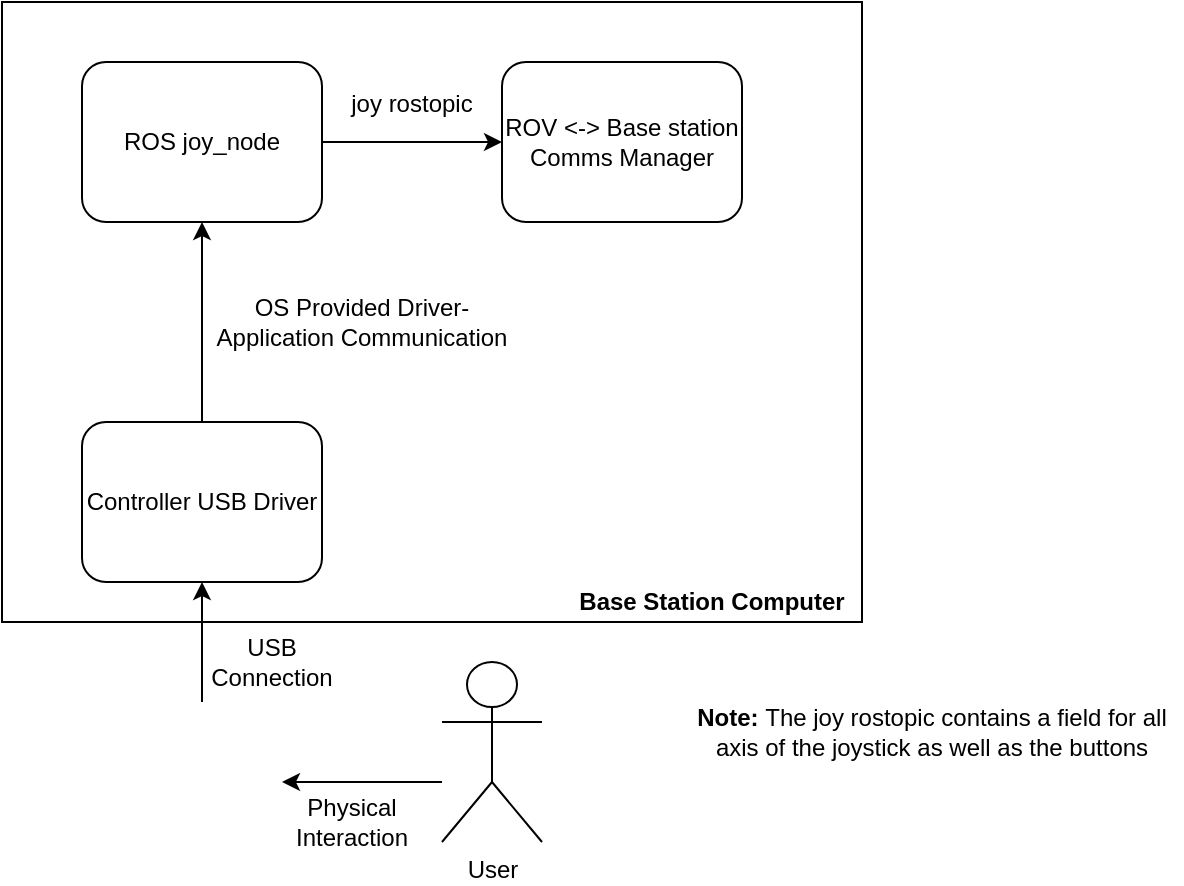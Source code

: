 <mxfile version="12.1.7" type="github" pages="1">
  <diagram id="Cg5TQznFIi2fOIy1NgRE" name="Page-1">
    <mxGraphModel dx="1422" dy="794" grid="1" gridSize="10" guides="1" tooltips="1" connect="1" arrows="1" fold="1" page="1" pageScale="1" pageWidth="1100" pageHeight="850" math="0" shadow="0">
      <root>
        <mxCell id="0"/>
        <mxCell id="1" parent="0"/>
        <mxCell id="4A5gEsoZY53VQ-Z7-Xwo-21" value="" style="rounded=0;whiteSpace=wrap;html=1;" vertex="1" parent="1">
          <mxGeometry x="370" y="240" width="430" height="310" as="geometry"/>
        </mxCell>
        <mxCell id="4A5gEsoZY53VQ-Z7-Xwo-1" value="User" style="shape=umlActor;verticalLabelPosition=bottom;labelBackgroundColor=#ffffff;verticalAlign=top;html=1;outlineConnect=0;" vertex="1" parent="1">
          <mxGeometry x="590" y="570" width="50" height="90" as="geometry"/>
        </mxCell>
        <mxCell id="4A5gEsoZY53VQ-Z7-Xwo-4" value="" style="shape=image;html=1;verticalAlign=top;verticalLabelPosition=bottom;labelBackgroundColor=#ffffff;imageAspect=0;aspect=fixed;image=https://cdn4.iconfinder.com/data/icons/video-game-adicts/1024/videogame_icons-10-128.png" vertex="1" parent="1">
          <mxGeometry x="430" y="590" width="80" height="80" as="geometry"/>
        </mxCell>
        <mxCell id="4A5gEsoZY53VQ-Z7-Xwo-7" value="" style="endArrow=classic;html=1;entryX=1;entryY=0.5;entryDx=0;entryDy=0;" edge="1" parent="1" target="4A5gEsoZY53VQ-Z7-Xwo-4">
          <mxGeometry width="50" height="50" relative="1" as="geometry">
            <mxPoint x="590" y="630" as="sourcePoint"/>
            <mxPoint x="340" y="600" as="targetPoint"/>
          </mxGeometry>
        </mxCell>
        <mxCell id="4A5gEsoZY53VQ-Z7-Xwo-13" style="edgeStyle=orthogonalEdgeStyle;rounded=0;orthogonalLoop=1;jettySize=auto;html=1;exitX=0.5;exitY=0;exitDx=0;exitDy=0;entryX=0.5;entryY=1;entryDx=0;entryDy=0;" edge="1" parent="1" source="4A5gEsoZY53VQ-Z7-Xwo-9" target="4A5gEsoZY53VQ-Z7-Xwo-12">
          <mxGeometry relative="1" as="geometry"/>
        </mxCell>
        <mxCell id="4A5gEsoZY53VQ-Z7-Xwo-9" value="Controller USB Driver" style="rounded=1;whiteSpace=wrap;html=1;" vertex="1" parent="1">
          <mxGeometry x="410" y="450" width="120" height="80" as="geometry"/>
        </mxCell>
        <mxCell id="4A5gEsoZY53VQ-Z7-Xwo-10" style="edgeStyle=orthogonalEdgeStyle;rounded=0;orthogonalLoop=1;jettySize=auto;html=1;exitX=0.5;exitY=0;exitDx=0;exitDy=0;entryX=0.5;entryY=1;entryDx=0;entryDy=0;" edge="1" parent="1" source="4A5gEsoZY53VQ-Z7-Xwo-4" target="4A5gEsoZY53VQ-Z7-Xwo-9">
          <mxGeometry relative="1" as="geometry">
            <mxPoint x="470" y="570" as="targetPoint"/>
          </mxGeometry>
        </mxCell>
        <mxCell id="4A5gEsoZY53VQ-Z7-Xwo-16" style="edgeStyle=orthogonalEdgeStyle;rounded=0;orthogonalLoop=1;jettySize=auto;html=1;exitX=1;exitY=0.5;exitDx=0;exitDy=0;entryX=0;entryY=0.5;entryDx=0;entryDy=0;" edge="1" parent="1" source="4A5gEsoZY53VQ-Z7-Xwo-12" target="4A5gEsoZY53VQ-Z7-Xwo-15">
          <mxGeometry relative="1" as="geometry"/>
        </mxCell>
        <mxCell id="4A5gEsoZY53VQ-Z7-Xwo-12" value="ROS joy_node" style="rounded=1;whiteSpace=wrap;html=1;" vertex="1" parent="1">
          <mxGeometry x="410" y="270" width="120" height="80" as="geometry"/>
        </mxCell>
        <mxCell id="4A5gEsoZY53VQ-Z7-Xwo-15" value="ROV &amp;lt;-&amp;gt; Base station Comms Manager" style="rounded=1;whiteSpace=wrap;html=1;" vertex="1" parent="1">
          <mxGeometry x="620" y="270" width="120" height="80" as="geometry"/>
        </mxCell>
        <mxCell id="4A5gEsoZY53VQ-Z7-Xwo-17" value="joy rostopic" style="text;html=1;strokeColor=none;fillColor=none;align=center;verticalAlign=middle;whiteSpace=wrap;rounded=0;" vertex="1" parent="1">
          <mxGeometry x="525" y="281" width="100" height="20" as="geometry"/>
        </mxCell>
        <mxCell id="4A5gEsoZY53VQ-Z7-Xwo-19" value="OS Provided Driver-Application Communication&lt;br&gt;" style="text;html=1;strokeColor=none;fillColor=none;align=center;verticalAlign=middle;whiteSpace=wrap;rounded=0;" vertex="1" parent="1">
          <mxGeometry x="469.5" y="390" width="160" height="20" as="geometry"/>
        </mxCell>
        <mxCell id="4A5gEsoZY53VQ-Z7-Xwo-20" value="Base Station Computer" style="text;html=1;strokeColor=none;fillColor=none;align=center;verticalAlign=middle;whiteSpace=wrap;rounded=0;fontStyle=1" vertex="1" parent="1">
          <mxGeometry x="640" y="530" width="170" height="20" as="geometry"/>
        </mxCell>
        <mxCell id="4A5gEsoZY53VQ-Z7-Xwo-22" value="&lt;b&gt;Note: &lt;/b&gt;The joy rostopic contains a field for all axis of the joystick as well as the buttons" style="text;html=1;strokeColor=none;fillColor=none;align=center;verticalAlign=middle;whiteSpace=wrap;rounded=0;" vertex="1" parent="1">
          <mxGeometry x="710" y="570" width="250" height="70" as="geometry"/>
        </mxCell>
        <mxCell id="4A5gEsoZY53VQ-Z7-Xwo-23" value="USB Connection" style="text;html=1;strokeColor=none;fillColor=none;align=center;verticalAlign=middle;whiteSpace=wrap;rounded=0;" vertex="1" parent="1">
          <mxGeometry x="485" y="560" width="40" height="20" as="geometry"/>
        </mxCell>
        <mxCell id="4A5gEsoZY53VQ-Z7-Xwo-24" value="Physical Interaction" style="text;html=1;strokeColor=none;fillColor=none;align=center;verticalAlign=middle;whiteSpace=wrap;rounded=0;" vertex="1" parent="1">
          <mxGeometry x="525" y="640" width="40" height="20" as="geometry"/>
        </mxCell>
      </root>
    </mxGraphModel>
  </diagram>
</mxfile>
